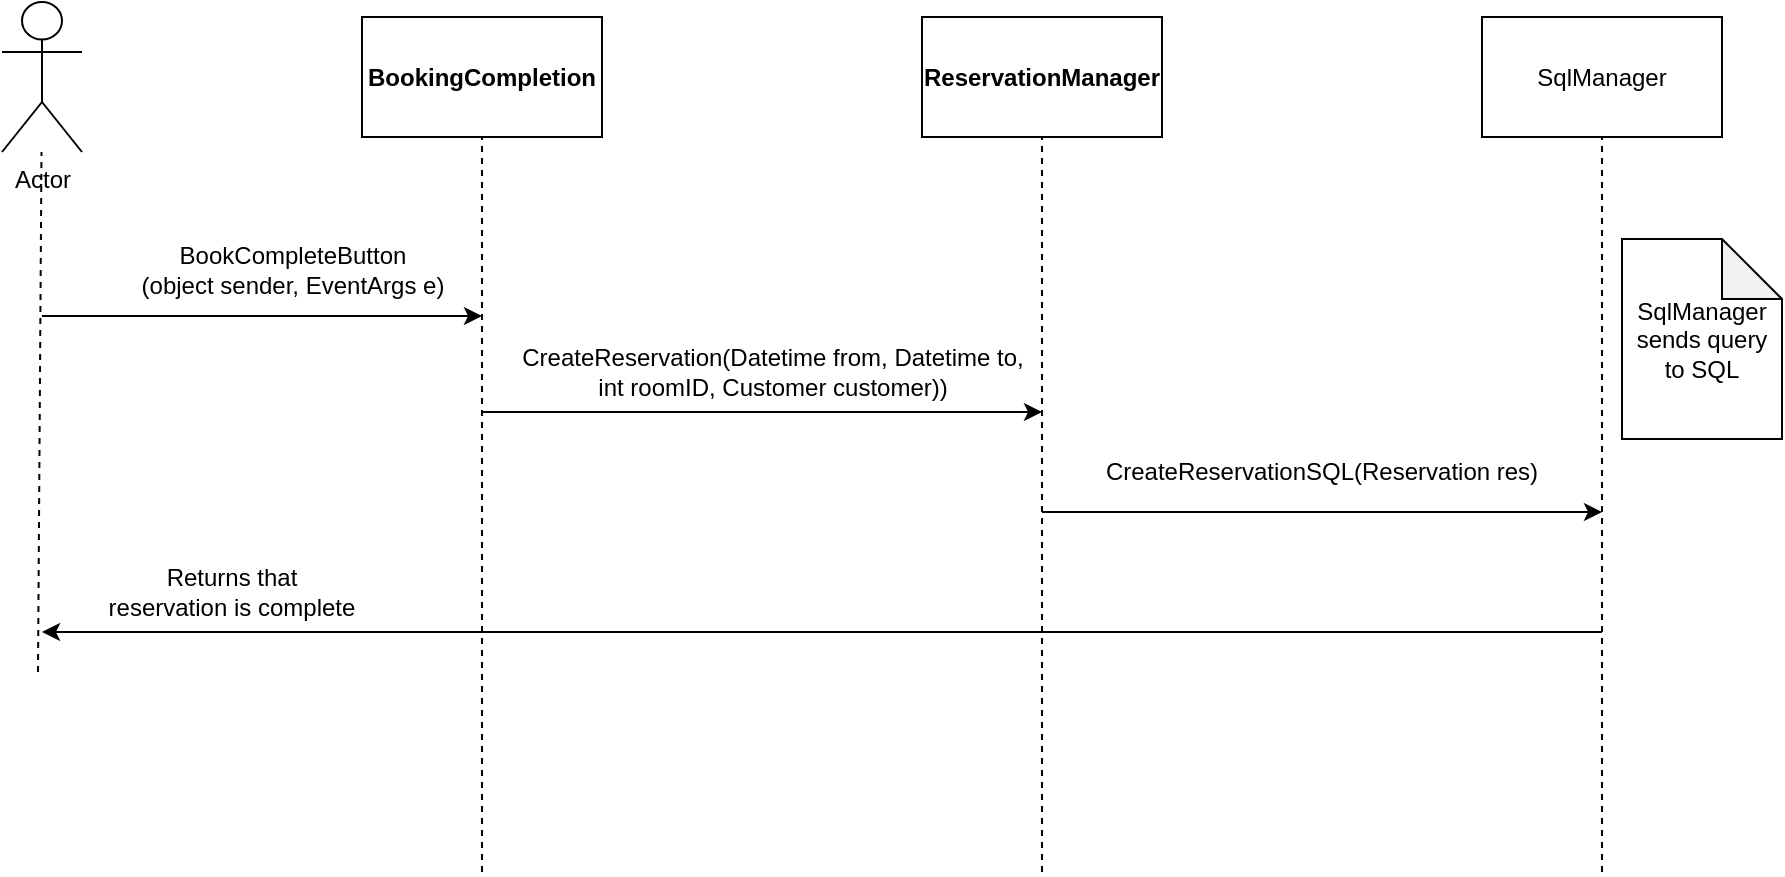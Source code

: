 <mxfile version="13.0.9" type="device"><diagram id="EjHZoEyn1kLjfQ6FEl4l" name="Page-1"><mxGraphModel dx="1178" dy="659" grid="1" gridSize="10" guides="1" tooltips="1" connect="1" arrows="1" fold="1" page="1" pageScale="1" pageWidth="827" pageHeight="1169" math="0" shadow="0"><root><mxCell id="0"/><mxCell id="1" parent="0"/><mxCell id="reScMxgB9ACCPN_o_75j-1" value="Actor" style="shape=umlActor;verticalLabelPosition=bottom;labelBackgroundColor=#ffffff;verticalAlign=top;html=1;outlineConnect=0;" parent="1" vertex="1"><mxGeometry x="60" y="525" width="40" height="75" as="geometry"/></mxCell><mxCell id="reScMxgB9ACCPN_o_75j-3" value="" style="endArrow=none;dashed=1;html=1;" parent="1" target="reScMxgB9ACCPN_o_75j-1" edge="1"><mxGeometry width="50" height="50" relative="1" as="geometry"><mxPoint x="78" y="860" as="sourcePoint"/><mxPoint x="120" y="700" as="targetPoint"/></mxGeometry></mxCell><mxCell id="reScMxgB9ACCPN_o_75j-4" value="&lt;b&gt;BookingCompletion&lt;br&gt;&lt;/b&gt;" style="rounded=0;whiteSpace=wrap;html=1;" parent="1" vertex="1"><mxGeometry x="240" y="532.5" width="120" height="60" as="geometry"/></mxCell><mxCell id="reScMxgB9ACCPN_o_75j-5" value="&lt;b&gt;ReservationManager&lt;/b&gt;" style="rounded=0;whiteSpace=wrap;html=1;" parent="1" vertex="1"><mxGeometry x="520" y="532.5" width="120" height="60" as="geometry"/></mxCell><mxCell id="reScMxgB9ACCPN_o_75j-6" value="" style="endArrow=none;dashed=1;html=1;entryX=0.5;entryY=1;entryDx=0;entryDy=0;" parent="1" target="reScMxgB9ACCPN_o_75j-4" edge="1"><mxGeometry width="50" height="50" relative="1" as="geometry"><mxPoint x="300" y="960" as="sourcePoint"/><mxPoint x="340" y="710" as="targetPoint"/></mxGeometry></mxCell><mxCell id="reScMxgB9ACCPN_o_75j-7" value="" style="endArrow=none;dashed=1;html=1;entryX=0.5;entryY=1;entryDx=0;entryDy=0;" parent="1" target="reScMxgB9ACCPN_o_75j-5" edge="1"><mxGeometry width="50" height="50" relative="1" as="geometry"><mxPoint x="580" y="960" as="sourcePoint"/><mxPoint x="620" y="650" as="targetPoint"/></mxGeometry></mxCell><mxCell id="reScMxgB9ACCPN_o_75j-8" value="" style="endArrow=classic;html=1;" parent="1" edge="1"><mxGeometry width="50" height="50" relative="1" as="geometry"><mxPoint x="80" y="682" as="sourcePoint"/><mxPoint x="300" y="682" as="targetPoint"/></mxGeometry></mxCell><mxCell id="reScMxgB9ACCPN_o_75j-9" value="BookCompleteButton&lt;br&gt;(object sender, EventArgs e)" style="text;html=1;align=center;verticalAlign=middle;resizable=0;points=[];autosize=1;" parent="1" vertex="1"><mxGeometry x="120" y="643.5" width="170" height="30" as="geometry"/></mxCell><mxCell id="reScMxgB9ACCPN_o_75j-10" value="" style="endArrow=classic;html=1;" parent="1" edge="1"><mxGeometry width="50" height="50" relative="1" as="geometry"><mxPoint x="300" y="730" as="sourcePoint"/><mxPoint x="580" y="730" as="targetPoint"/></mxGeometry></mxCell><mxCell id="reScMxgB9ACCPN_o_75j-11" value="CreateReservation(Datetime from, Datetime to, &lt;br&gt;int roomID, Customer customer))" style="text;html=1;align=center;verticalAlign=middle;resizable=0;points=[];autosize=1;" parent="1" vertex="1"><mxGeometry x="310" y="695" width="270" height="30" as="geometry"/></mxCell><mxCell id="Dx39rJ2wSc2Hw9zbCP1X-1" value="SqlManager" style="rounded=0;whiteSpace=wrap;html=1;" vertex="1" parent="1"><mxGeometry x="800" y="532.5" width="120" height="60" as="geometry"/></mxCell><mxCell id="Dx39rJ2wSc2Hw9zbCP1X-2" value="" style="endArrow=none;dashed=1;html=1;entryX=0.5;entryY=1;entryDx=0;entryDy=0;" edge="1" parent="1" target="Dx39rJ2wSc2Hw9zbCP1X-1"><mxGeometry width="50" height="50" relative="1" as="geometry"><mxPoint x="860" y="960" as="sourcePoint"/><mxPoint x="860" y="710" as="targetPoint"/></mxGeometry></mxCell><mxCell id="Dx39rJ2wSc2Hw9zbCP1X-3" value="" style="endArrow=classic;html=1;" edge="1" parent="1"><mxGeometry width="50" height="50" relative="1" as="geometry"><mxPoint x="580" y="780" as="sourcePoint"/><mxPoint x="860" y="780" as="targetPoint"/></mxGeometry></mxCell><mxCell id="Dx39rJ2wSc2Hw9zbCP1X-4" value="CreateReservationSQL(Reservation res)" style="text;html=1;strokeColor=none;fillColor=none;align=center;verticalAlign=middle;whiteSpace=wrap;rounded=0;" vertex="1" parent="1"><mxGeometry x="600" y="750" width="240" height="20" as="geometry"/></mxCell><mxCell id="Dx39rJ2wSc2Hw9zbCP1X-5" value="" style="endArrow=classic;html=1;" edge="1" parent="1"><mxGeometry width="50" height="50" relative="1" as="geometry"><mxPoint x="860" y="840" as="sourcePoint"/><mxPoint x="80" y="840" as="targetPoint"/></mxGeometry></mxCell><mxCell id="Dx39rJ2wSc2Hw9zbCP1X-7" value="Returns that reservation is complete" style="text;html=1;strokeColor=none;fillColor=none;align=center;verticalAlign=middle;whiteSpace=wrap;rounded=0;" vertex="1" parent="1"><mxGeometry x="110" y="810" width="130" height="20" as="geometry"/></mxCell><mxCell id="Dx39rJ2wSc2Hw9zbCP1X-11" value="SqlManager sends query to SQL" style="shape=note;whiteSpace=wrap;html=1;backgroundOutline=1;darkOpacity=0.05;" vertex="1" parent="1"><mxGeometry x="870" y="643.5" width="80" height="100" as="geometry"/></mxCell></root></mxGraphModel></diagram></mxfile>
